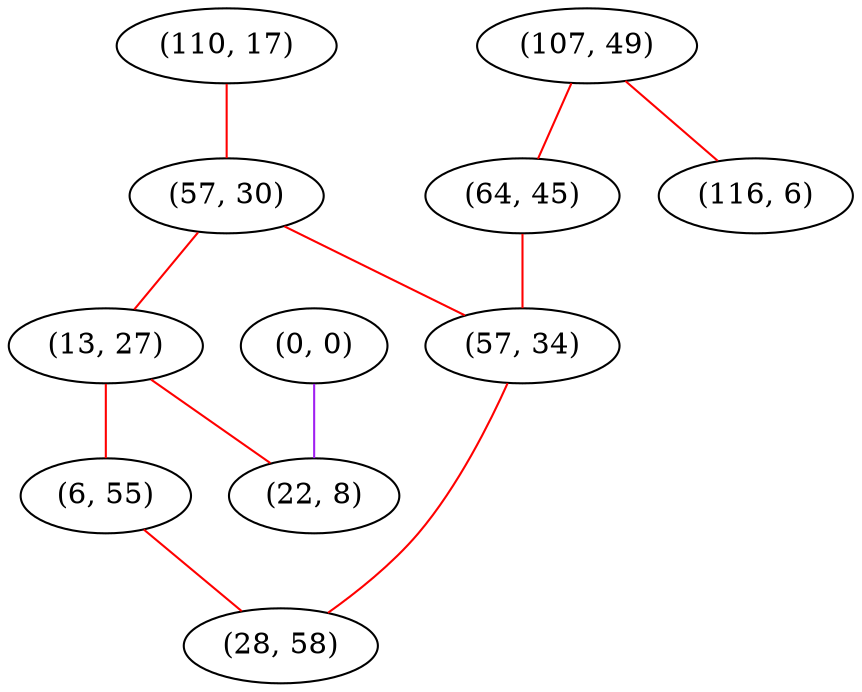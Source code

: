 graph "" {
"(110, 17)";
"(107, 49)";
"(57, 30)";
"(64, 45)";
"(13, 27)";
"(0, 0)";
"(6, 55)";
"(22, 8)";
"(57, 34)";
"(28, 58)";
"(116, 6)";
"(110, 17)" -- "(57, 30)"  [color=red, key=0, weight=1];
"(107, 49)" -- "(64, 45)"  [color=red, key=0, weight=1];
"(107, 49)" -- "(116, 6)"  [color=red, key=0, weight=1];
"(57, 30)" -- "(57, 34)"  [color=red, key=0, weight=1];
"(57, 30)" -- "(13, 27)"  [color=red, key=0, weight=1];
"(64, 45)" -- "(57, 34)"  [color=red, key=0, weight=1];
"(13, 27)" -- "(6, 55)"  [color=red, key=0, weight=1];
"(13, 27)" -- "(22, 8)"  [color=red, key=0, weight=1];
"(0, 0)" -- "(22, 8)"  [color=purple, key=0, weight=4];
"(6, 55)" -- "(28, 58)"  [color=red, key=0, weight=1];
"(57, 34)" -- "(28, 58)"  [color=red, key=0, weight=1];
}

